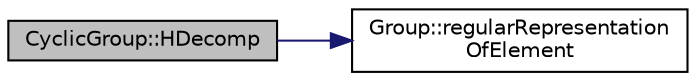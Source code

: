 digraph "CyclicGroup::HDecomp"
{
  edge [fontname="Helvetica",fontsize="10",labelfontname="Helvetica",labelfontsize="10"];
  node [fontname="Helvetica",fontsize="10",shape=record];
  rankdir="LR";
  Node1 [label="CyclicGroup::HDecomp",height=0.2,width=0.4,color="black", fillcolor="grey75", style="filled", fontcolor="black"];
  Node1 -> Node2 [color="midnightblue",fontsize="10",style="solid",fontname="Helvetica"];
  Node2 [label="Group::regularRepresentation\lOfElement",height=0.2,width=0.4,color="black", fillcolor="white", style="filled",URL="$classGroup.html#a8ef265d866d8946a711790c3d010372d"];
}
